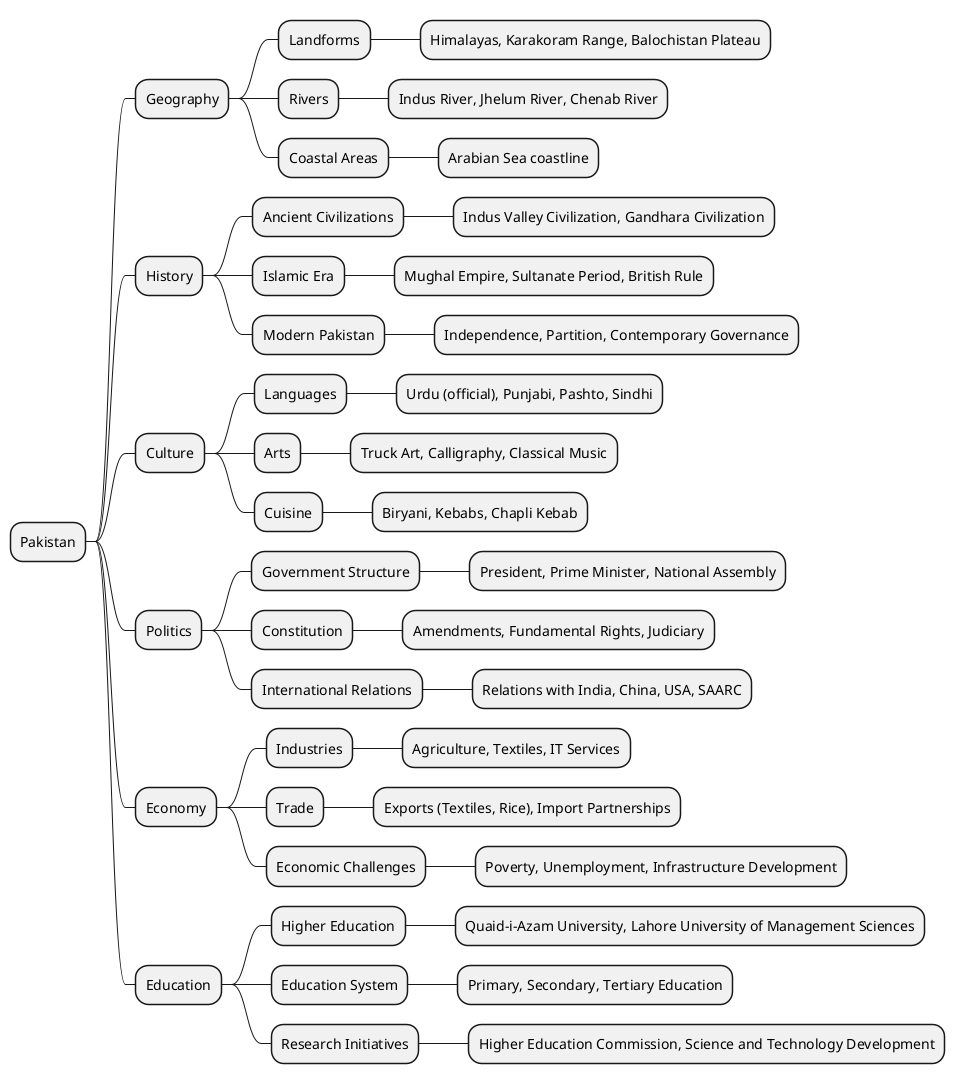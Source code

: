 @startmindmap

* Pakistan
** Geography
*** Landforms
**** Himalayas, Karakoram Range, Balochistan Plateau
*** Rivers
**** Indus River, Jhelum River, Chenab River
*** Coastal Areas
**** Arabian Sea coastline
** History
*** Ancient Civilizations
**** Indus Valley Civilization, Gandhara Civilization
*** Islamic Era
**** Mughal Empire, Sultanate Period, British Rule
*** Modern Pakistan
**** Independence, Partition, Contemporary Governance
** Culture
*** Languages
**** Urdu (official), Punjabi, Pashto, Sindhi
*** Arts
**** Truck Art, Calligraphy, Classical Music
*** Cuisine
**** Biryani, Kebabs, Chapli Kebab
** Politics
*** Government Structure
**** President, Prime Minister, National Assembly
*** Constitution
**** Amendments, Fundamental Rights, Judiciary
*** International Relations
**** Relations with India, China, USA, SAARC
** Economy
*** Industries
**** Agriculture, Textiles, IT Services
*** Trade
**** Exports (Textiles, Rice), Import Partnerships
*** Economic Challenges
**** Poverty, Unemployment, Infrastructure Development
** Education
*** Higher Education
**** Quaid-i-Azam University, Lahore University of Management Sciences
*** Education System
**** Primary, Secondary, Tertiary Education
*** Research Initiatives
**** Higher Education Commission, Science and Technology Development

@endmindmap
